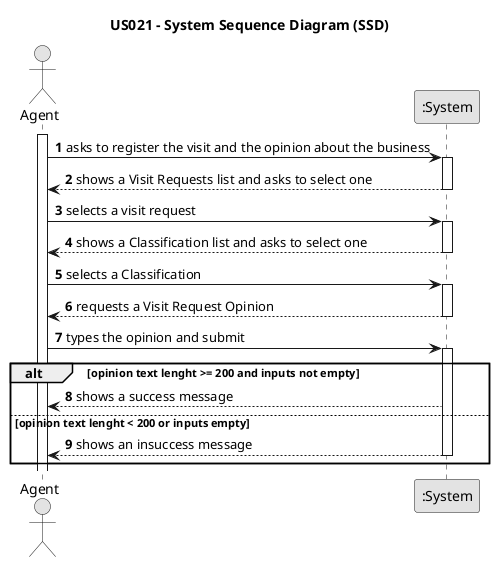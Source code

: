 @startuml
skinparam monochrome true
skinparam packageStyle rectangle
skinparam shadowing false

title US021 - System Sequence Diagram (SSD)
autonumber

actor "Agent" as actor
participant ":System" as system

activate actor
actor -> system : asks to register the visit and the opinion about the business

activate system
system --> actor: shows a Visit Requests list and asks to select one
deactivate system

actor -> system : selects a visit request

activate system
system --> actor: shows a Classification list and asks to select one
deactivate system

actor -> system : selects a Classification

activate system
system --> actor: requests a Visit Request Opinion
deactivate system

actor -> system : types the opinion and submit


activate system

alt  opinion text lenght >= 200 and inputs not empty

system --> actor: shows a success message
else opinion text lenght < 200 or inputs empty
system --> actor: shows an insuccess message

deactivate
end

deactivate system

@enduml